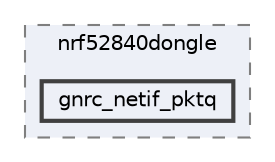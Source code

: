 digraph "/home/mj/Desktop/IoT-Chat-Digitalization/Dongle/gnrc_border_router/bin/nrf52840dongle/gnrc_netif_pktq"
{
 // LATEX_PDF_SIZE
  bgcolor="transparent";
  edge [fontname=Helvetica,fontsize=10,labelfontname=Helvetica,labelfontsize=10];
  node [fontname=Helvetica,fontsize=10,shape=box,height=0.2,width=0.4];
  compound=true
  subgraph clusterdir_9941f7556d96a0e17fefe82cd217bc3a {
    graph [ bgcolor="#edf0f7", pencolor="grey50", label="nrf52840dongle", fontname=Helvetica,fontsize=10 style="filled,dashed", URL="dir_9941f7556d96a0e17fefe82cd217bc3a.html",tooltip=""]
  dir_e1f7db91ed33c416997e6dafeff1607c [label="gnrc_netif_pktq", fillcolor="#edf0f7", color="grey25", style="filled,bold", URL="dir_e1f7db91ed33c416997e6dafeff1607c.html",tooltip=""];
  }
}
